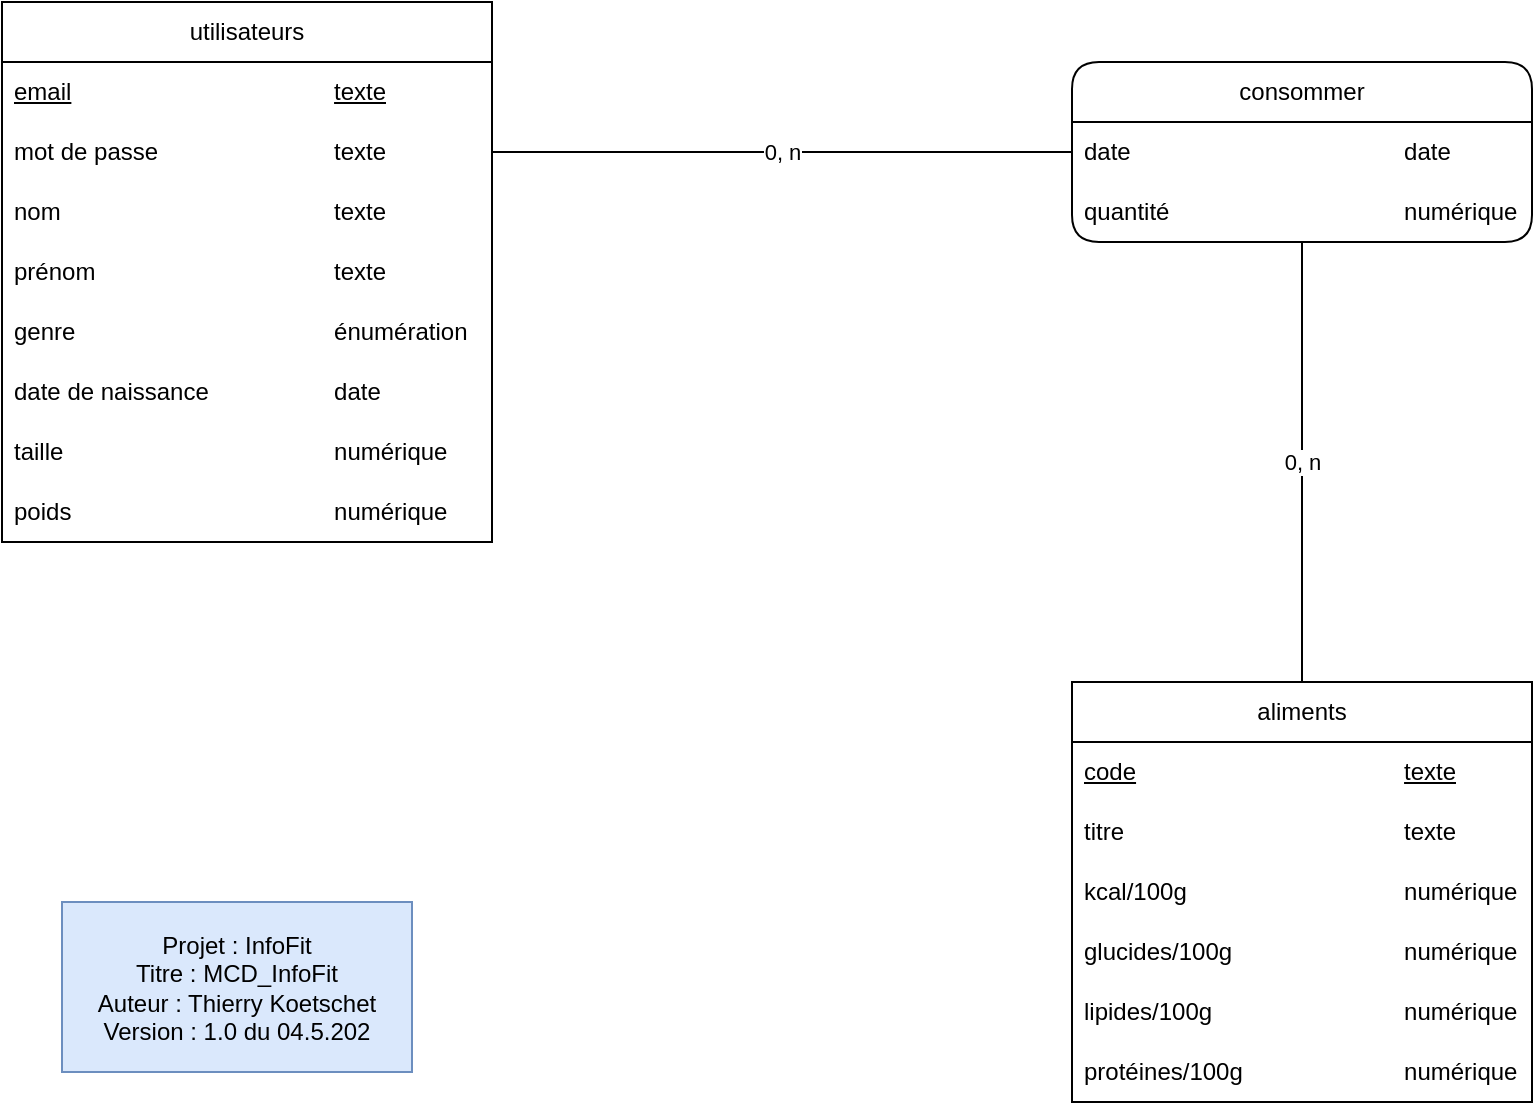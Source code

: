 <mxfile version="20.7.4" type="device"><diagram id="T7R_NI1Sjjo1fiQGlqZj" name="Page-1"><mxGraphModel dx="472" dy="835" grid="1" gridSize="10" guides="1" tooltips="1" connect="1" arrows="1" fold="1" page="1" pageScale="1" pageWidth="827" pageHeight="1169" math="0" shadow="0"><root><mxCell id="0"/><mxCell id="1" parent="0"/><mxCell id="Z9Sm-kE2324cIT1AKY1O-6" value="aliments" style="swimlane;fontStyle=0;childLayout=stackLayout;horizontal=1;startSize=30;horizontalStack=0;resizeParent=1;resizeParentMax=0;resizeLast=0;collapsible=1;marginBottom=0;whiteSpace=wrap;html=1;" parent="1" vertex="1"><mxGeometry x="555" y="360" width="230" height="210" as="geometry"/></mxCell><mxCell id="Z9Sm-kE2324cIT1AKY1O-20" value="code&lt;span style=&quot;white-space: pre;&quot;&gt;&#9;&lt;/span&gt;&lt;span style=&quot;white-space: pre;&quot;&gt;&#9;&lt;/span&gt;&lt;span style=&quot;white-space: pre;&quot;&gt;&#9;&lt;/span&gt;&lt;span style=&quot;white-space: pre;&quot;&gt;&#9;&lt;/span&gt;&lt;span style=&quot;white-space: pre;&quot;&gt;&#9;&lt;/span&gt;texte" style="text;strokeColor=none;fillColor=none;align=left;verticalAlign=middle;spacingLeft=4;spacingRight=4;overflow=hidden;points=[[0,0.5],[1,0.5]];portConstraint=eastwest;rotatable=0;whiteSpace=wrap;html=1;fontStyle=4" parent="Z9Sm-kE2324cIT1AKY1O-6" vertex="1"><mxGeometry y="30" width="230" height="30" as="geometry"/></mxCell><mxCell id="Z9Sm-kE2324cIT1AKY1O-7" value="titre&lt;span style=&quot;white-space: pre;&quot;&gt;&#9;&lt;/span&gt;&lt;span style=&quot;white-space: pre;&quot;&gt;&#9;&lt;/span&gt;&lt;span style=&quot;white-space: pre;&quot;&gt;&#9;&lt;/span&gt;&lt;span style=&quot;white-space: pre;&quot;&gt;&#9;&lt;/span&gt;&lt;span style=&quot;white-space: pre;&quot;&gt;&#9;&lt;/span&gt;&lt;span style=&quot;white-space: pre;&quot;&gt;&#9;&lt;/span&gt;texte" style="text;strokeColor=none;fillColor=none;align=left;verticalAlign=middle;spacingLeft=4;spacingRight=4;overflow=hidden;points=[[0,0.5],[1,0.5]];portConstraint=eastwest;rotatable=0;whiteSpace=wrap;html=1;fontStyle=0" parent="Z9Sm-kE2324cIT1AKY1O-6" vertex="1"><mxGeometry y="60" width="230" height="30" as="geometry"/></mxCell><mxCell id="Z9Sm-kE2324cIT1AKY1O-9" value="kcal/100g&lt;span style=&quot;white-space: pre;&quot;&gt;&#9;&lt;/span&gt;&lt;span style=&quot;white-space: pre;&quot;&gt;&#9;&lt;/span&gt;&lt;span style=&quot;white-space: pre;&quot;&gt;&#9;&lt;/span&gt;&lt;span style=&quot;white-space: pre;&quot;&gt;&#9;&lt;/span&gt;&lt;span style=&quot;white-space: pre;&quot;&gt;&#9;&lt;/span&gt;numérique" style="text;strokeColor=none;fillColor=none;align=left;verticalAlign=middle;spacingLeft=4;spacingRight=4;overflow=hidden;points=[[0,0.5],[1,0.5]];portConstraint=eastwest;rotatable=0;whiteSpace=wrap;html=1;" parent="Z9Sm-kE2324cIT1AKY1O-6" vertex="1"><mxGeometry y="90" width="230" height="30" as="geometry"/></mxCell><mxCell id="Z9Sm-kE2324cIT1AKY1O-10" value="glucides/100g&lt;span style=&quot;white-space: pre;&quot;&gt;&#9;&lt;/span&gt;&lt;span style=&quot;white-space: pre;&quot;&gt;&#9;&lt;/span&gt;&lt;span style=&quot;white-space: pre;&quot;&gt;&#9;&lt;/span&gt;&lt;span style=&quot;white-space: pre;&quot;&gt;&#9;&lt;/span&gt;numérique" style="text;strokeColor=none;fillColor=none;align=left;verticalAlign=middle;spacingLeft=4;spacingRight=4;overflow=hidden;points=[[0,0.5],[1,0.5]];portConstraint=eastwest;rotatable=0;whiteSpace=wrap;html=1;" parent="Z9Sm-kE2324cIT1AKY1O-6" vertex="1"><mxGeometry y="120" width="230" height="30" as="geometry"/></mxCell><mxCell id="Z9Sm-kE2324cIT1AKY1O-11" value="lipides/100g&lt;span style=&quot;white-space: pre;&quot;&gt;&#9;&lt;/span&gt;&lt;span style=&quot;white-space: pre;&quot;&gt;&#9;&lt;/span&gt;&lt;span style=&quot;white-space: pre;&quot;&gt;&#9;&lt;/span&gt;&lt;span style=&quot;white-space: pre;&quot;&gt;&#9;&lt;/span&gt;numérique" style="text;strokeColor=none;fillColor=none;align=left;verticalAlign=middle;spacingLeft=4;spacingRight=4;overflow=hidden;points=[[0,0.5],[1,0.5]];portConstraint=eastwest;rotatable=0;whiteSpace=wrap;html=1;" parent="Z9Sm-kE2324cIT1AKY1O-6" vertex="1"><mxGeometry y="150" width="230" height="30" as="geometry"/></mxCell><mxCell id="Z9Sm-kE2324cIT1AKY1O-12" value="protéines/100g&lt;span style=&quot;white-space: pre;&quot;&gt;&#9;&lt;/span&gt;&lt;span style=&quot;white-space: pre;&quot;&gt;&#9;&lt;/span&gt;&lt;span style=&quot;white-space: pre;&quot;&gt;&#9;&lt;/span&gt;numérique" style="text;strokeColor=none;fillColor=none;align=left;verticalAlign=middle;spacingLeft=4;spacingRight=4;overflow=hidden;points=[[0,0.5],[1,0.5]];portConstraint=eastwest;rotatable=0;whiteSpace=wrap;html=1;" parent="Z9Sm-kE2324cIT1AKY1O-6" vertex="1"><mxGeometry y="180" width="230" height="30" as="geometry"/></mxCell><mxCell id="Z9Sm-kE2324cIT1AKY1O-15" value="utilisateurs" style="swimlane;fontStyle=0;childLayout=stackLayout;horizontal=1;startSize=30;horizontalStack=0;resizeParent=1;resizeParentMax=0;resizeLast=0;collapsible=1;marginBottom=0;whiteSpace=wrap;html=1;" parent="1" vertex="1"><mxGeometry x="20" y="20" width="245" height="270" as="geometry"/></mxCell><mxCell id="Z9Sm-kE2324cIT1AKY1O-16" value="email&lt;span style=&quot;white-space: pre;&quot;&gt;&#9;&lt;/span&gt;&lt;span style=&quot;white-space: pre;&quot;&gt;&#9;&lt;/span&gt;&lt;span style=&quot;white-space: pre;&quot;&gt;&#9;&lt;/span&gt;&lt;span style=&quot;white-space: pre;&quot;&gt;&#9;&lt;/span&gt;&lt;span style=&quot;white-space: pre;&quot;&gt;&#9;&lt;/span&gt;texte" style="text;strokeColor=none;fillColor=none;align=left;verticalAlign=middle;spacingLeft=4;spacingRight=4;overflow=hidden;points=[[0,0.5],[1,0.5]];portConstraint=eastwest;rotatable=0;whiteSpace=wrap;html=1;fontStyle=4" parent="Z9Sm-kE2324cIT1AKY1O-15" vertex="1"><mxGeometry y="30" width="245" height="30" as="geometry"/></mxCell><mxCell id="xj701F4pQu1K4-vxXX46-4" value="mot de passe&lt;span style=&quot;white-space: pre;&quot;&gt;&#9;&lt;span style=&quot;white-space: pre;&quot;&gt;&#9;&lt;/span&gt;&lt;/span&gt;&lt;span style=&quot;white-space: pre;&quot;&gt;&#9;&lt;/span&gt;&lt;span style=&quot;white-space: pre;&quot;&gt;&#9;&lt;/span&gt;texte" style="text;strokeColor=none;fillColor=none;align=left;verticalAlign=middle;spacingLeft=4;spacingRight=4;overflow=hidden;points=[[0,0.5],[1,0.5]];portConstraint=eastwest;rotatable=0;whiteSpace=wrap;html=1;fontStyle=0" parent="Z9Sm-kE2324cIT1AKY1O-15" vertex="1"><mxGeometry y="60" width="245" height="30" as="geometry"/></mxCell><mxCell id="xj701F4pQu1K4-vxXX46-1" value="nom&lt;span style=&quot;white-space: pre;&quot;&gt;&#9;&lt;/span&gt;&lt;span style=&quot;white-space: pre;&quot;&gt;&#9;&lt;/span&gt;&lt;span style=&quot;white-space: pre;&quot;&gt;&#9;&lt;/span&gt;&lt;span style=&quot;white-space: pre;&quot;&gt;&#9;&lt;/span&gt;&lt;span style=&quot;white-space: pre;&quot;&gt;&#9;&lt;/span&gt;&lt;span style=&quot;white-space: pre;&quot;&gt;&#9;&lt;/span&gt;texte" style="text;strokeColor=none;fillColor=none;align=left;verticalAlign=middle;spacingLeft=4;spacingRight=4;overflow=hidden;points=[[0,0.5],[1,0.5]];portConstraint=eastwest;rotatable=0;whiteSpace=wrap;html=1;fontStyle=0" parent="Z9Sm-kE2324cIT1AKY1O-15" vertex="1"><mxGeometry y="90" width="245" height="30" as="geometry"/></mxCell><mxCell id="xj701F4pQu1K4-vxXX46-2" value="prénom&lt;span style=&quot;white-space: pre;&quot;&gt;&#9;&lt;/span&gt;&lt;span style=&quot;white-space: pre;&quot;&gt;&#9;&lt;/span&gt;&lt;span style=&quot;white-space: pre;&quot;&gt;&#9;&lt;/span&gt;&lt;span style=&quot;white-space: pre;&quot;&gt;&#9;&lt;/span&gt;&lt;span style=&quot;white-space: pre;&quot;&gt;&#9;&lt;/span&gt;texte" style="text;strokeColor=none;fillColor=none;align=left;verticalAlign=middle;spacingLeft=4;spacingRight=4;overflow=hidden;points=[[0,0.5],[1,0.5]];portConstraint=eastwest;rotatable=0;whiteSpace=wrap;html=1;fontStyle=0" parent="Z9Sm-kE2324cIT1AKY1O-15" vertex="1"><mxGeometry y="120" width="245" height="30" as="geometry"/></mxCell><mxCell id="xj701F4pQu1K4-vxXX46-3" value="genre&lt;span style=&quot;white-space: pre;&quot;&gt;&#9;&lt;/span&gt;&lt;span style=&quot;white-space: pre;&quot;&gt;&#9;&lt;/span&gt;&lt;span style=&quot;white-space: pre;&quot;&gt;&#9;&lt;/span&gt;&lt;span style=&quot;white-space: pre;&quot;&gt;&#9;&lt;/span&gt;&lt;span style=&quot;white-space: pre;&quot;&gt;&#9;&lt;/span&gt;énumération" style="text;strokeColor=none;fillColor=none;align=left;verticalAlign=middle;spacingLeft=4;spacingRight=4;overflow=hidden;points=[[0,0.5],[1,0.5]];portConstraint=eastwest;rotatable=0;whiteSpace=wrap;html=1;fontStyle=0" parent="Z9Sm-kE2324cIT1AKY1O-15" vertex="1"><mxGeometry y="150" width="245" height="30" as="geometry"/></mxCell><mxCell id="xj701F4pQu1K4-vxXX46-5" value="date de naissance&lt;span style=&quot;white-space: pre;&quot;&gt;&lt;span style=&quot;white-space: pre;&quot;&gt;&#9;&lt;/span&gt;&lt;/span&gt;&lt;span style=&quot;white-space: pre;&quot;&gt;&#9;&lt;/span&gt;&lt;span style=&quot;white-space: pre;&quot;&gt;&#9;&lt;/span&gt;date" style="text;strokeColor=none;fillColor=none;align=left;verticalAlign=middle;spacingLeft=4;spacingRight=4;overflow=hidden;points=[[0,0.5],[1,0.5]];portConstraint=eastwest;rotatable=0;whiteSpace=wrap;html=1;fontStyle=0" parent="Z9Sm-kE2324cIT1AKY1O-15" vertex="1"><mxGeometry y="180" width="245" height="30" as="geometry"/></mxCell><mxCell id="xj701F4pQu1K4-vxXX46-6" value="taille&lt;span style=&quot;white-space: pre;&quot;&gt;&#9;&lt;/span&gt;&lt;span style=&quot;white-space: pre;&quot;&gt;&#9;&lt;/span&gt;&lt;span style=&quot;white-space: pre;&quot;&gt;&#9;&lt;/span&gt;&lt;span style=&quot;white-space: pre;&quot;&gt;&#9;&lt;/span&gt;&lt;span style=&quot;white-space: pre;&quot;&gt;&#9;&lt;/span&gt;&lt;span style=&quot;white-space: pre;&quot;&gt;&#9;&lt;/span&gt;numérique" style="text;strokeColor=none;fillColor=none;align=left;verticalAlign=middle;spacingLeft=4;spacingRight=4;overflow=hidden;points=[[0,0.5],[1,0.5]];portConstraint=eastwest;rotatable=0;whiteSpace=wrap;html=1;fontStyle=0" parent="Z9Sm-kE2324cIT1AKY1O-15" vertex="1"><mxGeometry y="210" width="245" height="30" as="geometry"/></mxCell><mxCell id="xj701F4pQu1K4-vxXX46-7" value="poids&lt;span style=&quot;white-space: pre;&quot;&gt;&#9;&lt;/span&gt;&lt;span style=&quot;white-space: pre;&quot;&gt;&#9;&lt;/span&gt;&lt;span style=&quot;white-space: pre;&quot;&gt;&#9;&lt;/span&gt;&lt;span style=&quot;white-space: pre;&quot;&gt;&#9;&lt;/span&gt;&lt;span style=&quot;white-space: pre;&quot;&gt;&#9;&lt;/span&gt;numérique" style="text;strokeColor=none;fillColor=none;align=left;verticalAlign=middle;spacingLeft=4;spacingRight=4;overflow=hidden;points=[[0,0.5],[1,0.5]];portConstraint=eastwest;rotatable=0;whiteSpace=wrap;html=1;fontStyle=0" parent="Z9Sm-kE2324cIT1AKY1O-15" vertex="1"><mxGeometry y="240" width="245" height="30" as="geometry"/></mxCell><mxCell id="Z9Sm-kE2324cIT1AKY1O-28" value="Projet : InfoFit&lt;br&gt;Titre : MCD_InfoFit&lt;br&gt;Auteur : Thierry Koetschet&lt;br&gt;Version : 1.0 du 04.5.202" style="rounded=0;whiteSpace=wrap;html=1;fillColor=#dae8fc;strokeColor=#6c8ebf;" parent="1" vertex="1"><mxGeometry x="50" y="470" width="175" height="85" as="geometry"/></mxCell><mxCell id="Z9Sm-kE2324cIT1AKY1O-34" value="0, n" style="edgeStyle=orthogonalEdgeStyle;rounded=0;orthogonalLoop=1;jettySize=auto;html=1;exitX=0;exitY=0.5;exitDx=0;exitDy=0;entryX=1;entryY=0.5;entryDx=0;entryDy=0;endArrow=none;endFill=0;" parent="1" source="xj701F4pQu1K4-vxXX46-11" target="xj701F4pQu1K4-vxXX46-4" edge="1"><mxGeometry relative="1" as="geometry"><mxPoint x="555" y="95" as="sourcePoint"/><mxPoint x="245" y="95" as="targetPoint"/></mxGeometry></mxCell><mxCell id="Z9Sm-kE2324cIT1AKY1O-35" value="0, n" style="edgeStyle=orthogonalEdgeStyle;rounded=0;orthogonalLoop=1;jettySize=auto;html=1;exitX=0.5;exitY=1;exitDx=0;exitDy=0;entryX=0.5;entryY=0;entryDx=0;entryDy=0;endArrow=none;endFill=0;exitPerimeter=0;" parent="1" source="xj701F4pQu1K4-vxXX46-13" target="Z9Sm-kE2324cIT1AKY1O-6" edge="1"><mxGeometry relative="1" as="geometry"><mxPoint x="670" y="170.99" as="sourcePoint"/></mxGeometry></mxCell><mxCell id="xj701F4pQu1K4-vxXX46-10" value="consommer" style="swimlane;fontStyle=0;childLayout=stackLayout;horizontal=1;startSize=30;horizontalStack=0;resizeParent=1;resizeParentMax=0;resizeLast=0;collapsible=1;marginBottom=0;whiteSpace=wrap;html=1;rounded=1;" parent="1" vertex="1"><mxGeometry x="555" y="50" width="230" height="90" as="geometry"/></mxCell><mxCell id="xj701F4pQu1K4-vxXX46-11" value="date&lt;span style=&quot;white-space: pre;&quot;&gt;&#9;&lt;/span&gt;&lt;span style=&quot;white-space: pre;&quot;&gt;&#9;&lt;/span&gt;&lt;span style=&quot;white-space: pre;&quot;&gt;&#9;&lt;/span&gt;&lt;span style=&quot;white-space: pre;&quot;&gt;&#9;&lt;/span&gt;&lt;span style=&quot;white-space: pre;&quot;&gt;&#9;&lt;/span&gt;&lt;span style=&quot;white-space: pre;&quot;&gt;&#9;&lt;/span&gt;date" style="text;strokeColor=none;fillColor=none;align=left;verticalAlign=middle;spacingLeft=4;spacingRight=4;overflow=hidden;points=[[0,0.5],[1,0.5]];portConstraint=eastwest;rotatable=0;whiteSpace=wrap;html=1;fontStyle=0" parent="xj701F4pQu1K4-vxXX46-10" vertex="1"><mxGeometry y="30" width="230" height="30" as="geometry"/></mxCell><mxCell id="xj701F4pQu1K4-vxXX46-13" value="quantité&lt;span style=&quot;white-space: pre;&quot;&gt;&#9;&lt;/span&gt;&lt;span style=&quot;white-space: pre;&quot;&gt;&#9;&lt;/span&gt;&lt;span style=&quot;white-space: pre;&quot;&gt;&#9;&lt;/span&gt;&lt;span style=&quot;white-space: pre;&quot;&gt;&#9;&lt;/span&gt;&lt;span style=&quot;white-space: pre;&quot;&gt;&#9;&lt;/span&gt;numérique" style="text;strokeColor=none;fillColor=none;align=left;verticalAlign=middle;spacingLeft=4;spacingRight=4;overflow=hidden;points=[[0,0.5],[1,0.5]];portConstraint=eastwest;rotatable=0;whiteSpace=wrap;html=1;fontStyle=0" parent="xj701F4pQu1K4-vxXX46-10" vertex="1"><mxGeometry y="60" width="230" height="30" as="geometry"/></mxCell></root></mxGraphModel></diagram></mxfile>